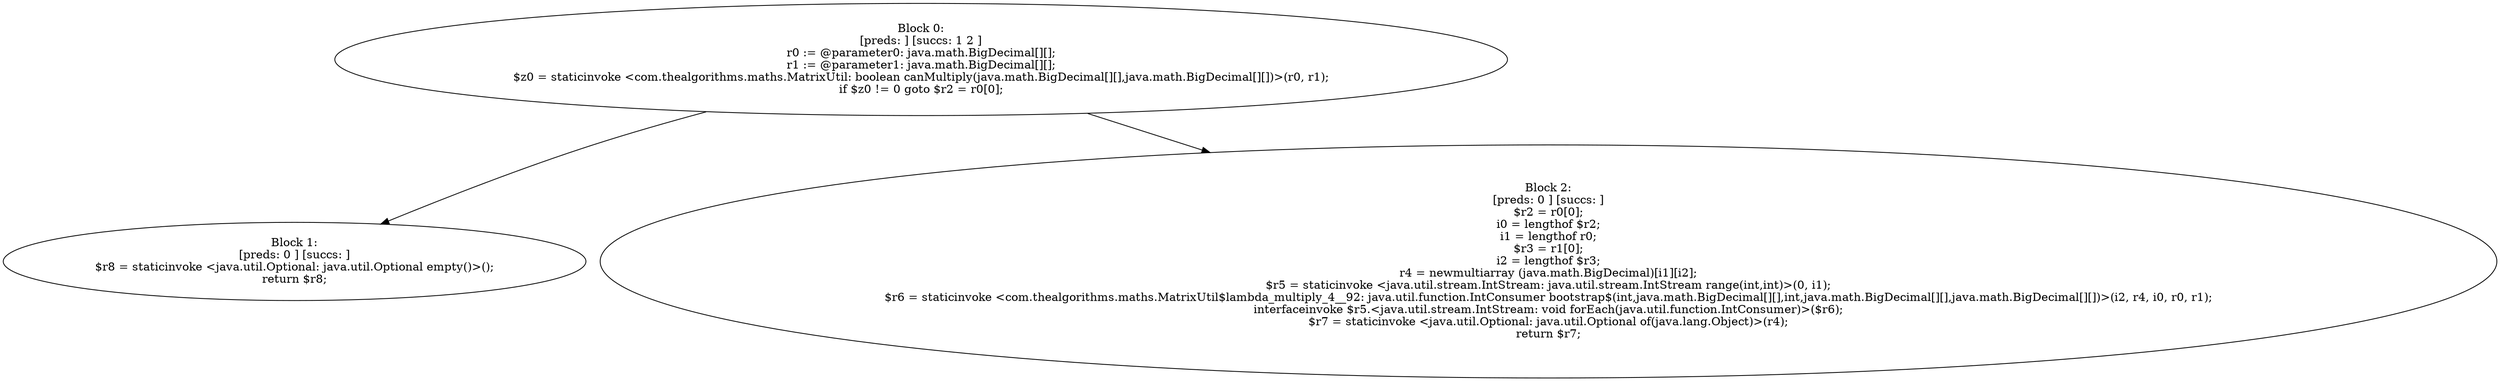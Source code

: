 digraph "unitGraph" {
    "Block 0:
[preds: ] [succs: 1 2 ]
r0 := @parameter0: java.math.BigDecimal[][];
r1 := @parameter1: java.math.BigDecimal[][];
$z0 = staticinvoke <com.thealgorithms.maths.MatrixUtil: boolean canMultiply(java.math.BigDecimal[][],java.math.BigDecimal[][])>(r0, r1);
if $z0 != 0 goto $r2 = r0[0];
"
    "Block 1:
[preds: 0 ] [succs: ]
$r8 = staticinvoke <java.util.Optional: java.util.Optional empty()>();
return $r8;
"
    "Block 2:
[preds: 0 ] [succs: ]
$r2 = r0[0];
i0 = lengthof $r2;
i1 = lengthof r0;
$r3 = r1[0];
i2 = lengthof $r3;
r4 = newmultiarray (java.math.BigDecimal)[i1][i2];
$r5 = staticinvoke <java.util.stream.IntStream: java.util.stream.IntStream range(int,int)>(0, i1);
$r6 = staticinvoke <com.thealgorithms.maths.MatrixUtil$lambda_multiply_4__92: java.util.function.IntConsumer bootstrap$(int,java.math.BigDecimal[][],int,java.math.BigDecimal[][],java.math.BigDecimal[][])>(i2, r4, i0, r0, r1);
interfaceinvoke $r5.<java.util.stream.IntStream: void forEach(java.util.function.IntConsumer)>($r6);
$r7 = staticinvoke <java.util.Optional: java.util.Optional of(java.lang.Object)>(r4);
return $r7;
"
    "Block 0:
[preds: ] [succs: 1 2 ]
r0 := @parameter0: java.math.BigDecimal[][];
r1 := @parameter1: java.math.BigDecimal[][];
$z0 = staticinvoke <com.thealgorithms.maths.MatrixUtil: boolean canMultiply(java.math.BigDecimal[][],java.math.BigDecimal[][])>(r0, r1);
if $z0 != 0 goto $r2 = r0[0];
"->"Block 1:
[preds: 0 ] [succs: ]
$r8 = staticinvoke <java.util.Optional: java.util.Optional empty()>();
return $r8;
";
    "Block 0:
[preds: ] [succs: 1 2 ]
r0 := @parameter0: java.math.BigDecimal[][];
r1 := @parameter1: java.math.BigDecimal[][];
$z0 = staticinvoke <com.thealgorithms.maths.MatrixUtil: boolean canMultiply(java.math.BigDecimal[][],java.math.BigDecimal[][])>(r0, r1);
if $z0 != 0 goto $r2 = r0[0];
"->"Block 2:
[preds: 0 ] [succs: ]
$r2 = r0[0];
i0 = lengthof $r2;
i1 = lengthof r0;
$r3 = r1[0];
i2 = lengthof $r3;
r4 = newmultiarray (java.math.BigDecimal)[i1][i2];
$r5 = staticinvoke <java.util.stream.IntStream: java.util.stream.IntStream range(int,int)>(0, i1);
$r6 = staticinvoke <com.thealgorithms.maths.MatrixUtil$lambda_multiply_4__92: java.util.function.IntConsumer bootstrap$(int,java.math.BigDecimal[][],int,java.math.BigDecimal[][],java.math.BigDecimal[][])>(i2, r4, i0, r0, r1);
interfaceinvoke $r5.<java.util.stream.IntStream: void forEach(java.util.function.IntConsumer)>($r6);
$r7 = staticinvoke <java.util.Optional: java.util.Optional of(java.lang.Object)>(r4);
return $r7;
";
}
